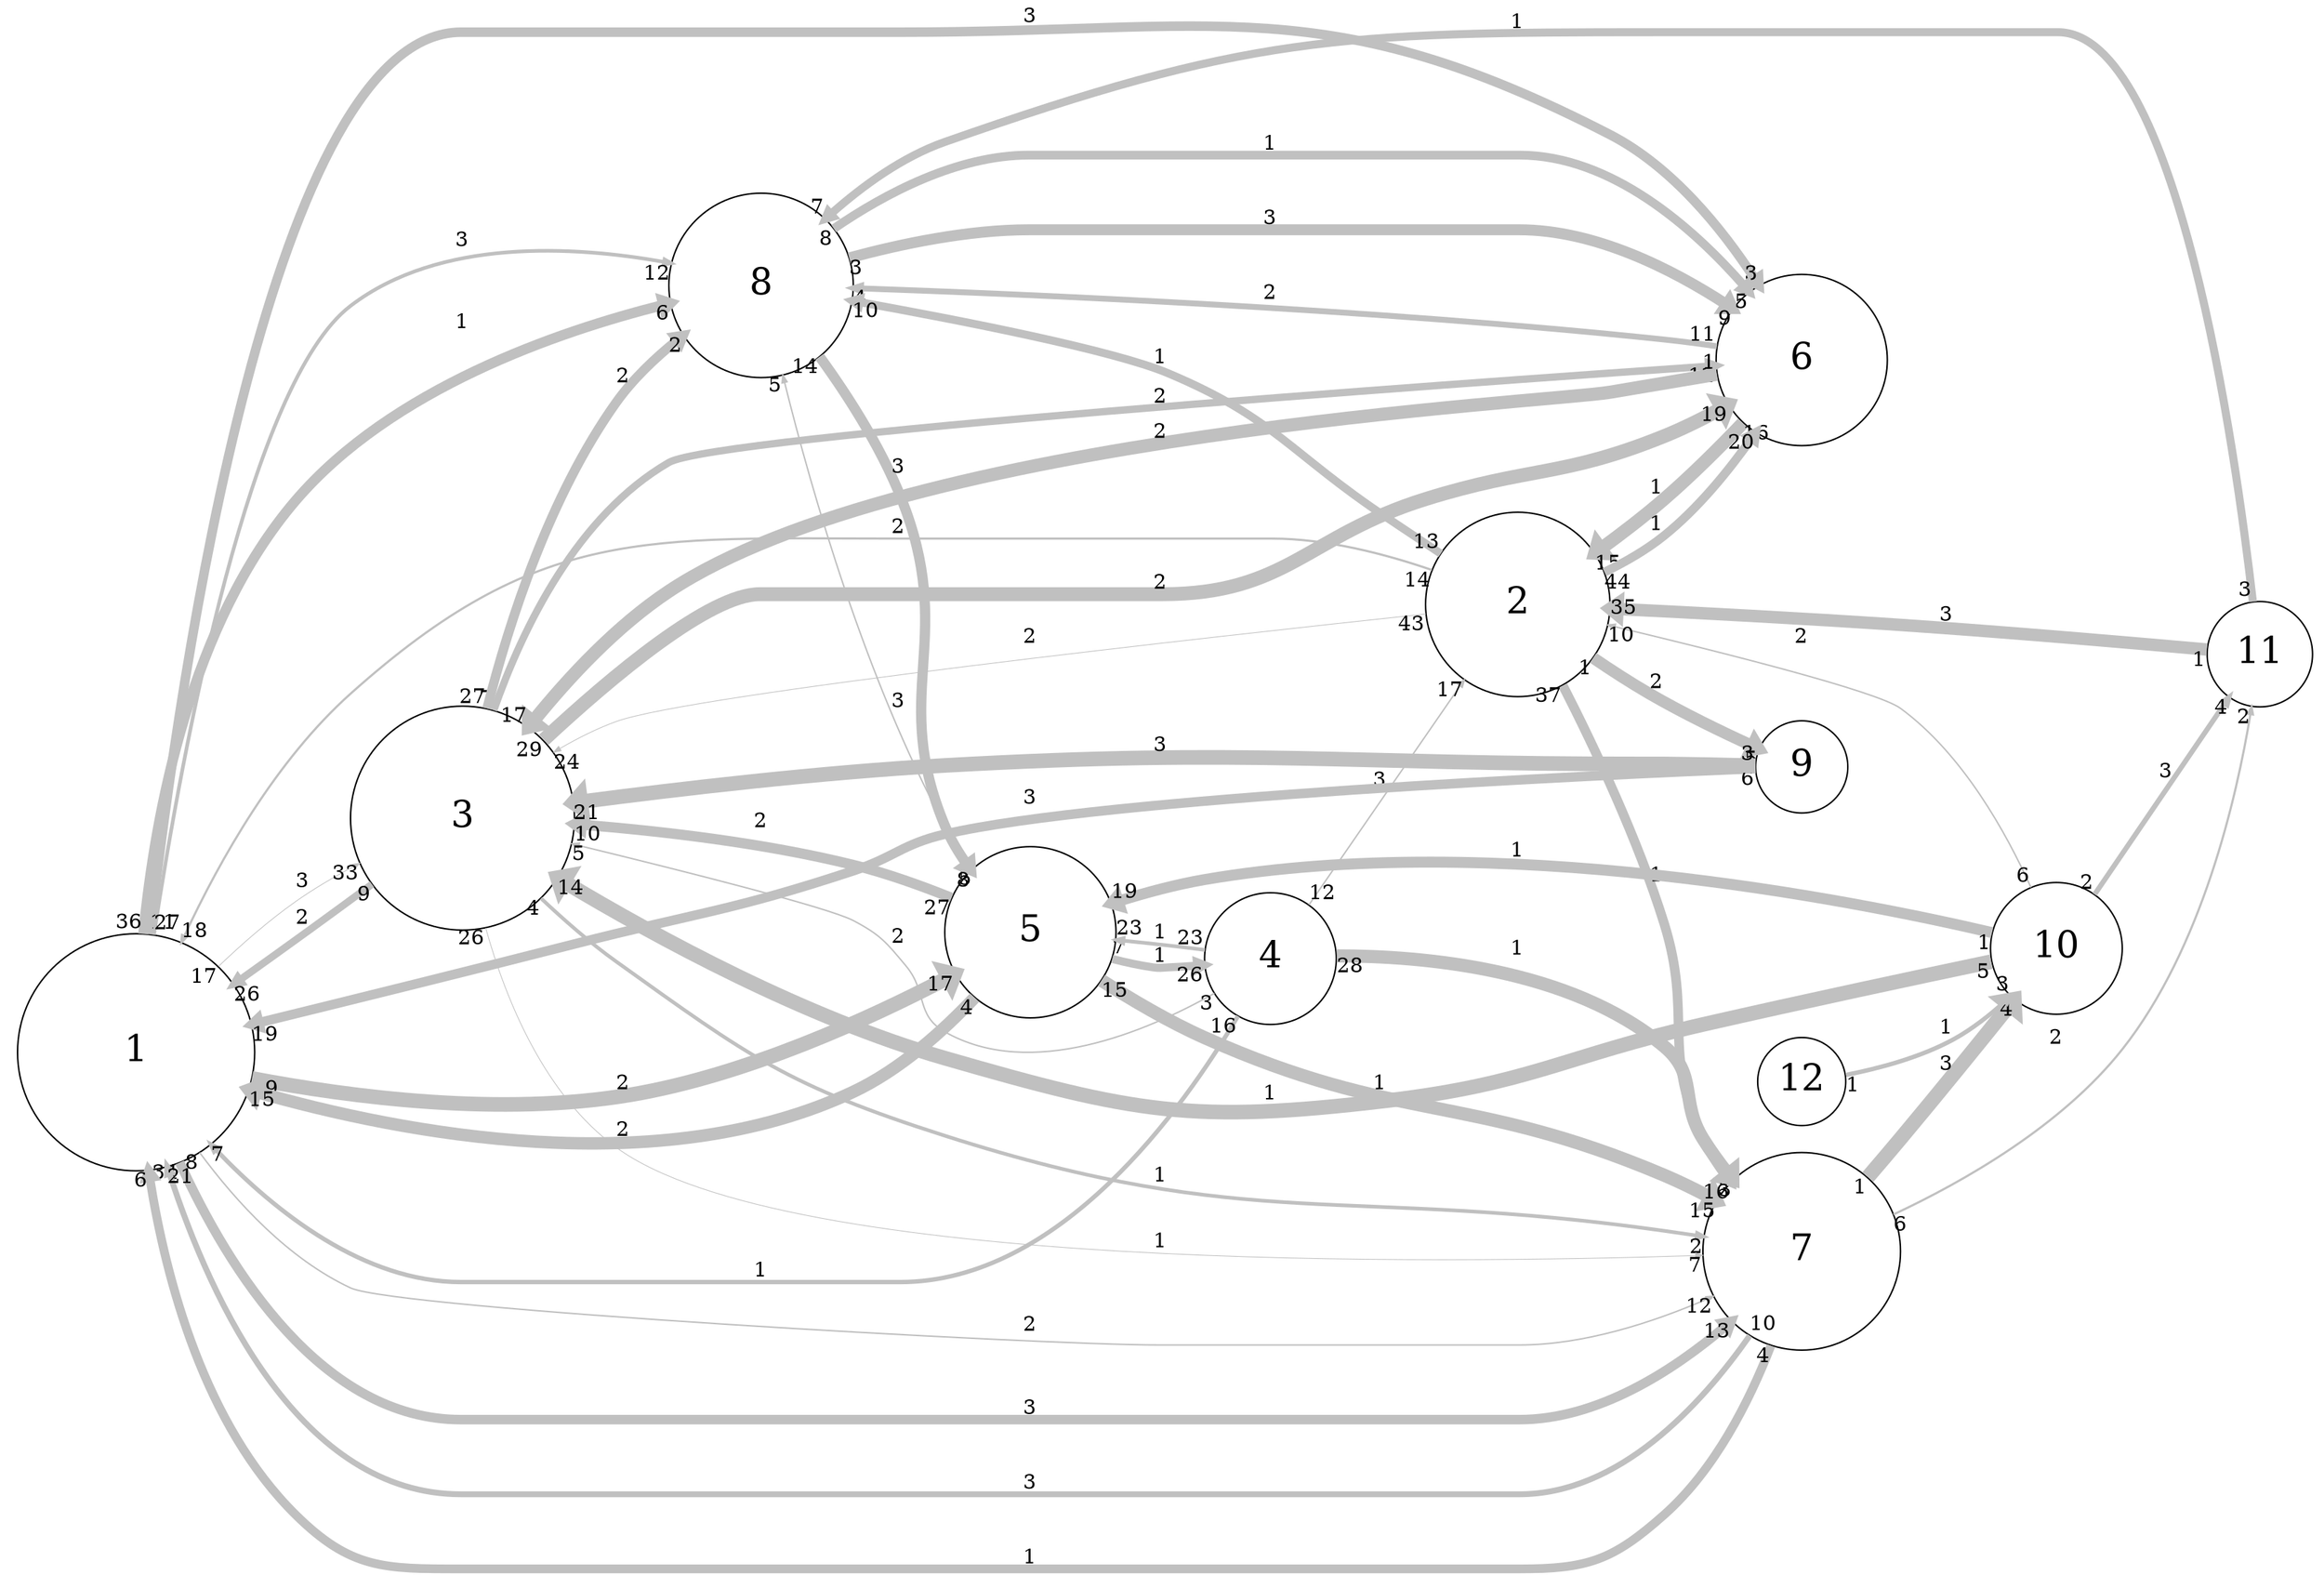 digraph "" {
	graph [bb="0,0,1520,1080.5",
		overlap=false,
		rankdir=LR,
		ratio=0.5,
		scale=1,
		splines=spline
	];
	node [fontsize=25,
		label="\N",
		shape=circle
	];
	edge [arrowsize=0.5,
		splines=true
	];
	0	[height=2.25,
		label=1,
		pos="87,493",
		width=2.25];
	2	[height=2.125,
		label=3,
		pos="303,493",
		width=2.125];
	0 -> 2	[key=0,
		capacity=3,
		color=grey,
		from_pd=16,
		head_lp="219.46,484.75",
		headlabel=33,
		label=3,
		lp="197,501.25",
		penwidth=0.5,
		pos="e,226.21,493 168.29,493 185.49,493 203.67,493 220.9,493",
		pt=20,
		tail_lp="175.04,484.75",
		taillabel=17,
		to_pd=32];
	4	[height=1.625,
		label=5,
		pos="675,534",
		width=1.625];
	0 -> 4	[key=0,
		capacity=2,
		color=grey,
		from_pd=48,
		head_lp="645.08,588.27",
		headlabel=17,
		label=2,
		lp="408,727.25",
		penwidth=10.0,
		pos="e,638.33,580.02 114.53,569.36 131.29,605.33 156.84,644.9 193.62,666 335.64,747.46 411.92,731.42 562,666 579.68,658.29 579.55,649.41 \
592.37,635 605.16,620.63 618.5,604.63 630.59,589.67",
		pt=1,
		tail_lp="107.78,577.61",
		taillabel=49,
		to_pd=16];
	5	[height=1.625,
		label=6,
		pos="1181,828",
		width=1.625];
	0 -> 5	[key=0,
		capacity=3,
		color=grey,
		from_pd=10,
		head_lp="1158.5,889.1",
		headlabel=3,
		label=3,
		lp="675,1072.2",
		penwidth=6.5,
		pos="e,1155.2,880.85 100.82,573.3 128.19,730.57 198.45,1064 302,1064 302,1064 302,1064 762,1064 897.18,1064 942.74,1064.6 1058,994 1097.9,\
969.57 1128.8,926.81 1149.6,890.81",
		pt=8,
		tail_lp="94.066,581.55",
		taillabel=11,
		to_pd=2];
	6	[height=1.875,
		label=7,
		pos="1181,249",
		width=1.875];
	0 -> 6	[key=0,
		capacity=2,
		color=grey,
		from_pd=7,
		head_lp="1137.9,183.35",
		headlabel=12,
		label=2,
		lp="675,61.25",
		penwidth=1.0,
		pos="e,1144.7,191.6 100.11,412.8 117.15,309.76 150.96,138.59 193.62,92 228.2,54.248 250.81,53 302,53 302,53 302,53 905,53 993.8,53 1020.5,\
73.957 1089.4,130 1108.8,145.8 1126.4,166.57 1140.9,186.33",
		pt=19,
		tail_lp="103.48,404.55",
		taillabel=8,
		to_pd=11];
	0 -> 6	[key=1,
		capacity=3,
		color=grey,
		from_pd=33,
		head_lp="1155.8,175.33",
		headlabel=13,
		label=3,
		lp="675,8.25",
		penwidth=6.5,
		pos="e,1162.6,183.58 87.987,411.59 92.709,271.57 124.72,0 302,0 302,0 302,0 996,0 1083.1,0 1133.6,99.751 1159,172.98",
		pt=8,
		tail_lp="81.237,403.34",
		taillabel=34,
		to_pd=12];
	7	[height=1.75,
		label=8,
		pos="499,879",
		width=1.75];
	0 -> 7	[key=0,
		capacity=1,
		color=grey,
		from_pd=35,
		head_lp="434.96,869.31",
		headlabel=6,
		label=1,
		lp="303,849.25",
		penwidth=7.0,
		pos="e,438.33,861.06 98.183,573.4 110.38,637.51 136.82,725.32 193.62,780 202.34,788.39 340,831.16 427.18,857.67",
		pt=7,
		tail_lp="91.433,581.65",
		taillabel=36,
		to_pd=5];
	0 -> 7	[key=1,
		capacity=3,
		color=grey,
		from_pd=26,
		head_lp="430.25,899.73",
		headlabel=12,
		label=3,
		lp="303,904.25",
		penwidth=2.5,
		pos="e,437,891.48 92.176,574.08 101.61,662.29 131.7,799.13 226.5,862 285.96,901.43 369.79,900.25 428.52,892.65",
		pt=16,
		tail_lp="85.426,582.33",
		taillabel=27,
		to_pd=11];
	2 -> 0	[key=0,
		capacity=2,
		color=grey,
		from_pd=8,
		head_lp="172.5,464.81",
		headlabel=26,
		label=2,
		lp="197,481.25",
		penwidth=5.0,
		pos="e,165.75,473.06 227.89,476.28 218.66,474.72 209.33,473.39 200.37,472.5 192.73,471.74 184.82,471.67 176.91,472.12",
		pt=11,
		tail_lp="224.51,468.03",
		taillabel=9,
		to_pd=25];
	2 -> 5	[key=0,
		capacity=2,
		color=grey,
		from_pd=6,
		head_lp="1123.7,789.34",
		headlabel=12,
		label=2,
		lp="761,683.25",
		penwidth=5.0,
		pos="e,1130.5,797.59 370.93,528.89 391.51,539.26 414.43,550.15 436,559 490.49,581.34 511.14,570.31 562,600 590.39,616.57 586.95,635.61 \
616.5,650 676.39,679.17 698.88,662.31 764.37,674.5 913.14,702.2 952.28,711.93 1089.4,776 1099.7,780.83 1110.4,786.43 1120.7,792.12",
		pt=11,
		tail_lp="367.56,520.64",
		taillabel=7,
		to_pd=11];
	2 -> 5	[key=1,
		capacity=2,
		color=grey,
		from_pd=28,
		head_lp="1115.7,821.14",
		headlabel=19,
		label=2,
		lp="761,829.25",
		penwidth=9.5,
		pos="e,1122.5,829.39 352.08,552.28 416.54,630.06 529.35,759.88 585.62,787 676.44,830.76 973.53,831.65 1110.1,829.59",
		pt=2,
		tail_lp="358.83,560.53",
		taillabel=29,
		to_pd=18];
	2 -> 6	[key=0,
		capacity=1,
		color=grey,
		from_pd=3,
		head_lp="1110.9,270.28",
		headlabel=2,
		label=1,
		lp="761,353.25",
		penwidth=2.5,
		pos="e,1114.3,262.03 373.65,462.77 393.61,454.58 415.51,446.05 436,439 676.17,356.4 970.91,291.52 1106,263.72",
		pt=16,
		tail_lp="377.03,454.52",
		taillabel=4,
		to_pd=1];
	2 -> 6	[key=1,
		capacity=1,
		color=grey,
		from_pd=25,
		head_lp="1109.7,242.9",
		headlabel=7,
		label=1,
		lp="761,303.25",
		penwidth=0.5,
		pos="e,1113.1,251.15 361.76,443.28 383.83,426.3 409.97,408.47 436,396 664.52,286.51 969.94,258.56 1107.5,251.44",
		pt=20,
		tail_lp="355.01,451.53",
		taillabel=26,
		to_pd=6];
	2 -> 7	[key=0,
		capacity=2,
		color=grey,
		from_pd=26,
		head_lp="469.57,816.43",
		headlabel=2,
		label=2,
		lp="408,730.25",
		penwidth=6.5,
		pos="e,466.2,824.68 334.56,563.21 353.82,606.51 379.69,662.95 404.62,712 422.15,746.47 443.04,784.12 460.61,814.93",
		pt=8,
		tail_lp="327.81,571.46",
		taillabel=27,
		to_pd=1];
	4 -> 0	[key=0,
		capacity=2,
		color=grey,
		from_pd=3,
		head_lp="145.04,550.51",
		headlabel=15,
		label=2,
		lp="408,601.25",
		penwidth=8.5,
		pos="e,151.79,542.26 619.13,552.16 533.58,577.66 363.98,616.82 226.5,578 204.19,571.7 181.93,560.69 161.99,548.63",
		pt=4,
		tail_lp="615.75,560.41",
		taillabel=4,
		to_pd=14];
	4 -> 2	[key=0,
		capacity=2,
		color=grey,
		from_pd=26,
		head_lp="386.74,485.51",
		headlabel=10,
		label=2,
		lp="499,516.25",
		penwidth=7.0,
		pos="e,379.99,493.76 618.26,518.77 600.41,514.44 580.49,510.19 562,507.5 505.57,499.3 441.58,495.67 391.44,494.09",
		pt=7,
		tail_lp="611.51,510.52",
		taillabel=27,
		to_pd=9];
	4 -> 6	[key=0,
		capacity=1,
		color=grey,
		from_pd=14,
		head_lp="1115.8,291.2",
		headlabel=15,
		label=1,
		lp="904,347.25",
		penwidth=9.0,
		pos="e,1122.6,282.95 691.97,477.89 704.48,443.84 725.29,402.23 757.62,377 787.5,353.69 1054,311.52 1089.4,298 1096.8,295.17 1104.3,291.85 \
1111.8,288.3",
		pt=3,
		tail_lp="685.22,469.64",
		taillabel=15,
		to_pd=14];
	4 -> 7	[key=0,
		capacity=3,
		color=grey,
		from_pd=4,
		head_lp="539.1,824.92",
		headlabel=5,
		label=3,
		lp="589,775.25",
		penwidth=1.0,
		pos="e,542.47,833.17 634.54,576.84 627.59,586.23 621.11,596.52 616.5,607 589.67,668.01 618.39,693.64 592.37,755 581.27,781.2 563.52,806.96 \
546.54,828.16",
		pt=19,
		tail_lp="631.17,568.59",
		taillabel=5,
		to_pd=4];
	3	[height=1.25,
		label=4,
		pos="833,479",
		width=1.25];
	4 -> 3	[key=0,
		capacity=1,
		color=grey,
		from_pd=6,
		head_lp="783.83,486.26",
		headlabel=26,
		label=1,
		lp="761,514.25",
		penwidth=5.5,
		pos="e,790.58,494.51 730.76,515.66 741.91,511.86 753.53,507.84 764.37,504 769.55,502.17 774.94,500.22 780.32,498.27",
		pt=10,
		tail_lp="734.14,507.41",
		taillabel=7,
		to_pd=25];
	5 -> 2	[key=0,
		capacity=2,
		color=grey,
		from_pd=0,
		head_lp="355.12,534.13",
		headlabel=17,
		label=2,
		lp="761,734.25",
		penwidth=9.0,
		pos="e,361.87,542.38 1123.2,816.7 1020.1,795.31 796.32,744.72 616.5,675 591.11,665.16 586.68,658.51 562,647 506.94,621.32 488.55,624.48 \
436,594 414.01,581.25 391.53,565.31 371.49,549.89",
		pt=3,
		tail_lp="1119.8,808.45",
		taillabel=1,
		to_pd=16];
	5 -> 7	[key=0,
		capacity=2,
		color=grey,
		from_pd=10,
		head_lp="548.41,914.46",
		headlabel=4,
		label=2,
		lp="833,988.25",
		penwidth=4.0,
		pos="e,545.03,922.71 1148.8,877.35 1116.6,921.73 1061.7,980 996,980 674,980 674,980 674,980 629.27,980 585.75,954.73 553.43,929.47",
		pt=13,
		tail_lp="1142.1,885.6",
		taillabel=11,
		to_pd=3];
	1	[height=1.75,
		label=2,
		pos="995,633",
		width=1.75];
	5 -> 1	[key=0,
		capacity=1,
		color=grey,
		from_pd=15,
		head_lp="1058,653.27",
		headlabel=15,
		label=1,
		lp="1086,699.25",
		penwidth=9.0,
		pos="e,1051.2,661.52 1153.1,776.05 1137.1,748.48 1114.9,715.28 1089.4,690.5 1081,682.35 1071.2,674.8 1061.2,668.02",
		pt=3,
		tail_lp="1159.8,767.8",
		taillabel=16,
		to_pd=14];
	6 -> 0	[key=0,
		capacity=1,
		color=grey,
		from_pd=3,
		head_lp="99.243,405.17",
		headlabel=6,
		label=1,
		lp="675,167.25",
		penwidth=6.0,
		pos="e,102.62,413.42 1116.2,229.06 1055.6,210.98 961.5,185.22 878,172 789.14,157.94 765.96,159 676,159 302,159 302,159 302,159 186,159 \
130.01,303.59 105.27,402.5",
		pt=9,
		tail_lp="1112.8,220.81",
		taillabel=4,
		to_pd=5];
	6 -> 0	[key=1,
		capacity=3,
		color=grey,
		from_pd=9,
		head_lp="89.88,404.09",
		headlabel=21,
		label=3,
		lp="675,116.25",
		penwidth=4.0,
		pos="e,96.63,412.34 1124.3,211.65 1104.1,199.63 1080.7,187.28 1058,179 860.22,106.89 800.52,106 590,106 302,106 302,106 302,106 167.56,\
106 116.92,287.06 98.33,401.49",
		pt=13,
		tail_lp="1117.5,203.4",
		taillabel=10,
		to_pd=20];
	9	[height=1.25,
		label=10,
		pos="1348,499",
		width=1.25];
	6 -> 9	[key=0,
		capacity=3,
		color=grey,
		from_pd=0,
		head_lp="1319,453.43",
		headlabel=4,
		label=3,
		lp="1277,405.25",
		penwidth=10.0,
		pos="e,1322.4,461.68 1219,305.1 1248,349.07 1288,409.58 1315.5,451.25",
		pt=1,
		tail_lp="1222.4,313.35",
		taillabel=1,
		to_pd=3];
	10	[height=1,
		label=11,
		pos="1481,624",
		width=1];
	6 -> 10	[key=0,
		capacity=2,
		color=grey,
		from_pd=5,
		head_lp="1466.5,581.14",
		headlabel=2,
		label=2,
		lp="1348,437.25",
		penwidth=1.5,
		pos="e,1469.8,589.39 1237.9,285.8 1284.3,318.69 1349.6,370.54 1393,428.5 1428.7,476.26 1453.9,541.02 1467.6,582.66",
		pt=18,
		tail_lp="1234.5,277.55",
		taillabel=6,
		to_pd=1];
	7 -> 4	[key=0,
		capacity=3,
		color=grey,
		from_pd=13,
		head_lp="631.23,584.6",
		headlabel=8,
		label=3,
		lp="589,805.25",
		penwidth=7.0,
		pos="e,634.6,576.35 549.42,841.19 565.7,826.12 582.22,807.48 592.37,787 628.23,714.69 585.05,681.34 616.5,607 619.61,599.65 623.67,592.41 \
628.19,585.51",
		pt=7,
		tail_lp="556.17,832.94",
		taillabel=14,
		to_pd=7];
	7 -> 5	[key=0,
		capacity=3,
		color=grey,
		from_pd=2,
		head_lp="1133.6,858.59",
		headlabel=9,
		label=3,
		lp="833,935.25",
		penwidth=7.5,
		pos="e,1137,866.84 557.44,903.81 566.75,907.25 576.37,910.46 585.62,913 623.98,923.51 634.23,927 674,927 674,927 674,927 996,927 1044.8,\
927 1093.1,899.68 1128,873.74",
		pt=6,
		tail_lp="560.82,895.56",
		taillabel=3,
		to_pd=8];
	7 -> 5	[key=1,
		capacity=1,
		color=grey,
		from_pd=7,
		head_lp="1119.7,845.85",
		headlabel=5,
		label=1,
		lp="833,873.25",
		penwidth=6.0,
		pos="e,1123.1,837.6 562.1,876.95 669.72,872.99 897.75,862.77 1089.4,842 1096.7,841.2 1104.4,840.24 1112,839.19",
		pt=9,
		tail_lp="565.48,868.7",
		taillabel=8,
		to_pd=4];
	1 -> 0	[key=0,
		capacity=2,
		color=grey,
		from_pd=13,
		head_lp="118.69,578.58",
		headlabel=18,
		label=2,
		lp="589,743.25",
		penwidth=1.5,
		pos="e,111.94,570.33 939.94,663.99 894.68,688.07 827.53,719.57 764.37,733 686.67,749.53 665.06,733.14 585.62,734.5 505.17,735.88 484.94,\
743.94 404.62,739 325.01,734.1 297.63,753.11 226.5,717 171.37,689.01 135.84,628.1 114.59,576.85",
		pt=18,
		tail_lp="933.19,655.74",
		taillabel=14,
		to_pd=17];
	1 -> 2	[key=0,
		capacity=2,
		color=grey,
		from_pd=42,
		head_lp="384.32,519.49",
		headlabel=24,
		label=2,
		lp="675,638.25",
		penwidth=0.5,
		pos="e,377.57,511.24 931.69,637.61 855.02,641.09 722.04,639.87 616.5,601 588.55,590.71 588.93,574.72 562,562 545.58,554.24 452.63,530.14 \
382.97,512.6",
		pt=20,
		tail_lp="924.94,629.36",
		taillabel=43,
		to_pd=23];
	1 -> 5	[key=0,
		capacity=1,
		color=grey,
		from_pd=43,
		head_lp="1138.6,773.11",
		headlabel=20,
		label=1,
		lp="1086,724.25",
		penwidth=6.0,
		pos="e,1145.3,781.36 1044,672.64 1059,685.77 1075.3,700.8 1089.4,715.5 1106.3,733.19 1123.5,753.73 1138.2,772.38",
		pt=9,
		tail_lp="1037.2,664.39",
		taillabel=44,
		to_pd=19];
	1 -> 6	[key=0,
		capacity=1,
		color=grey,
		from_pd=36,
		head_lp="1154,315.98",
		headlabel=16,
		label=1,
		lp="1086,474.25",
		penwidth=6.5,
		pos="e,1147.2,307.73 1034.6,583.97 1043.1,571.7 1051.5,558.25 1058,545 1074.3,511.81 1071.1,500.63 1082.6,465.5 1095.7,425.93 1097,415.25 \
1113.5,377 1122,357.41 1132.1,336.69 1142,317.75",
		pt=8,
		tail_lp="1027.8,575.72",
		taillabel=37,
		to_pd=15];
	1 -> 7	[key=0,
		capacity=1,
		color=grey,
		from_pd=12,
		head_lp="564.92,852.31",
		headlabel=10,
		label=1,
		lp="761,798.25",
		penwidth=5.5,
		pos="e,558.17,856.44 962.67,687.57 948.05,709.46 929.06,733.56 907.37,751 853.81,794.06 823.83,771.07 757.62,789.5 692.55,807.62 619.99,\
833.34 568.5,852.56",
		pt=10,
		tail_lp="955.92,695.82",
		taillabel=13,
		to_pd=9];
	8	[height=0.875,
		label=9,
		pos="1181,418",
		width=0.875];
	1 -> 8	[key=0,
		capacity=2,
		color=grey,
		from_pd=0,
		head_lp="1149.9,425.57",
		headlabel=5,
		label=2,
		lp="1086,502.25",
		penwidth=8.0,
		pos="e,1153.2,433.82 1033.6,582.77 1042,570.66 1050.6,557.58 1058,545 1070.8,523.11 1066.7,513.25 1082.6,493.5 1099.5,472.51 1123.4,453.89 \
1143.3,440.39",
		pt=5,
		tail_lp="1036.9,574.52",
		taillabel=1,
		to_pd=4];
	8 -> 0	[key=0,
		capacity=3,
		color=grey,
		from_pd=5,
		head_lp="124.22,409.38",
		headlabel=19,
		label=3,
		lp="675,252.25",
		penwidth=6.5,
		pos="e,117.47,417.63 1153.1,402.99 1034.5,339.07 550.53,101.07 226.5,286 179.38,312.89 145.18,363.15 122.55,407.41",
		pt=8,
		tail_lp="1149.7,394.74",
		taillabel=6,
		to_pd=18];
	8 -> 2	[key=0,
		capacity=3,
		color=grey,
		from_pd=2,
		head_lp="384.45,470.54",
		headlabel=21,
		label=3,
		lp="761,431.25",
		penwidth=10.0,
		pos="e,377.7,474.66 1149.1,416.7 1102.1,414.93 1010.1,412.29 932,415 710.66,422.68 654.45,426.51 436,463 421,465.51 405.15,468.66 389.84,\
471.98",
		pt=1,
		tail_lp="1145.7,408.45",
		taillabel=3,
		to_pd=20];
	3 -> 0	[key=0,
		capacity=1,
		color=grey,
		from_pd=15,
		head_lp="143.2,429.68",
		headlabel=7,
		label=1,
		lp="499,328.25",
		penwidth=3.0,
		pos="e,146.58,437.93 795.17,454.17 706.79,395.85 484.14,256.84 404.62,281 307.92,310.39 213.86,380.21 153.74,431.74",
		pt=15,
		tail_lp="788.42,462.42",
		taillabel=16,
		to_pd=6];
	3 -> 2	[key=0,
		capacity=2,
		color=grey,
		from_pd=2,
		head_lp="382.64,490.67",
		headlabel=5,
		label=2,
		lp="589,473.25",
		penwidth=1.0,
		pos="e,379.27,482.42 788.48,472.01 771.39,469.59 751.57,467.19 733.5,466 612.4,458.04 472.06,471.05 385.65,481.63",
		pt=19,
		tail_lp="785.11,480.26",
		taillabel=3,
		to_pd=4];
	3 -> 4	[key=0,
		capacity=1,
		color=grey,
		from_pd=22,
		head_lp="717.84,510.37",
		headlabel=23,
		label=1,
		lp="761,496.25",
		penwidth=2.5,
		pos="e,724.59,502.12 787.72,481.1 777.66,482.38 767.14,484.39 757.62,487.5 749.17,490.26 740.61,493.96 732.37,498.07",
		pt=16,
		tail_lp="780.97,472.85",
		taillabel=23,
		to_pd=22];
	3 -> 6	[key=0,
		capacity=1,
		color=grey,
		from_pd=27,
		head_lp="1141.5,309.79",
		headlabel=3,
		label=1,
		lp="995,452.25",
		penwidth=9.0,
		pos="e,1138.2,301.54 876.16,465.29 923.17,448.8 1000.2,418.12 1058,377 1084.3,358.3 1109.5,333.4 1130.2,310.53",
		pt=3,
		tail_lp="882.91,473.54",
		taillabel=28,
		to_pd=2];
	3 -> 1	[key=0,
		capacity=3,
		color=grey,
		from_pd=11,
		head_lp="955.78,581.47",
		headlabel=17,
		label=3,
		lp="904,555.25",
		penwidth=1.0,
		pos="e,949.03,589.72 865.99,509.79 888.49,531.45 919.03,560.85 944.64,585.49",
		pt=19,
		tail_lp="872.74,518.04",
		taillabel=12,
		to_pd=16];
	9 -> 2	[key=0,
		capacity=1,
		color=grey,
		from_pd=4,
		head_lp="342.03,423.41",
		headlabel=14,
		label=1,
		lp="833,188.25",
		penwidth=10.0,
		pos="e,348.78,431.66 1315.2,467.74 1310.5,461.88 1306.2,455.53 1303,449 1247.5,336.46 1340.5,257.31 1248.5,172 1196.3,123.57 1160.5,157.23 \
1089.4,153 983.17,146.68 711.58,180.24 616.5,228 586.31,243.17 589.61,261.52 562,281 511,316.98 485.56,305.07 436,343 406.68,365.44 \
378.91,395.16 356.49,422.21",
		pt=1,
		tail_lp="1311.8,459.49",
		taillabel=5,
		to_pd=13];
	9 -> 4	[key=0,
		capacity=1,
		color=grey,
		from_pd=0,
		head_lp="740.3,527.64",
		headlabel=19,
		label=1,
		lp="995,536.25",
		penwidth=7.5,
		pos="e,733.55,535.89 1302.6,496.72 1295.2,496.42 1287.6,496.16 1280.4,496 1277.4,495.93 1276.6,495.98 1273.6,496 1202.5,496.44 1184.4,\
492.31 1113.5,498 1008,506.46 983.51,524.94 878,533 833.95,536.37 784.34,536.66 745.31,536.09",
		pt=6,
		tail_lp="1299.2,488.47",
		taillabel=1,
		to_pd=18];
	9 -> 1	[key=0,
		capacity=2,
		color=grey,
		from_pd=5,
		head_lp="1045.2,595.22",
		headlabel=10,
		label=2,
		lp="1181,542.25",
		penwidth=1.0,
		pos="e,1038.4,586.97 1302.8,498.42 1254.3,499.36 1175.1,505.64 1113.5,533.5 1087.7,545.17 1063.1,564.24 1043.2,582.58",
		pt=19,
		tail_lp="1299.4,506.67",
		taillabel=6,
		to_pd=9];
	9 -> 10	[key=0,
		capacity=3,
		color=grey,
		from_pd=1,
		head_lp="1457.5,591.06",
		headlabel=4,
		label=3,
		lp="1420,577.25",
		penwidth=3.5,
		pos="e,1454.1,599.31 1381.4,529.9 1401.3,548.87 1426.7,573.12 1446.7,592.25",
		pt=14,
		tail_lp="1378,538.15",
		taillabel=2,
		to_pd=3];
	10 -> 7	[key=0,
		capacity=1,
		color=grey,
		from_pd=2,
		head_lp="534.59,937.07",
		headlabel=7,
		label=1,
		lp="995,1071.2",
		penwidth=5.5,
		pos="e,537.97,928.82 1477.1,660.01 1467.6,765.09 1433.1,1064 1349,1064 1085,1064 1085,1064 1085,1064 873.98,1064 814.19,1060.8 616.5,\
987 589.48,976.91 565.09,957.04 545.69,937.06",
		pt=10,
		tail_lp="1473.7,668.26",
		taillabel=3,
		to_pd=6];
	10 -> 1	[key=0,
		capacity=3,
		color=grey,
		from_pd=0,
		head_lp="1065,623.59",
		headlabel=35,
		label=3,
		lp="1277,636.25",
		penwidth=8.5,
		pos="e,1058.3,631.84 1444.8,624.65 1366.4,626.11 1176,629.65 1070.1,631.62",
		pt=4,
		tail_lp="1441.4,616.4",
		taillabel=1,
		to_pd=34];
	11	[height=0.81514,
		label=12,
		pos="1181,588",
		width=0.81514];
	11 -> 9	[key=0,
		capacity=1,
		color=grey,
		from_pd=0,
		head_lp="1305.4,513.62",
		headlabel=3,
		label=1,
		lp="1277,549.25",
		penwidth=3.0,
		pos="e,1308.8,521.87 1207.7,575.46 1227.7,565.59 1256,551.32 1280.4,538 1287.1,534.35 1294,530.4 1300.9,526.47",
		pt=15,
		tail_lp="1211.1,583.71",
		taillabel=1,
		to_pd=2];
}
